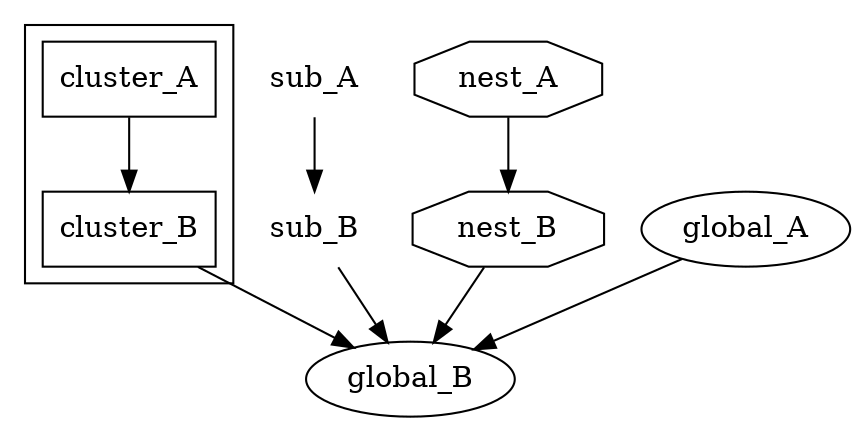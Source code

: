 digraph graph_name{
    // bgcolor="transparent";//背景透明
    // bgcolor="yellow";

    
    subgraph cluster_subgraph_name{//聚集子图
        node[shape=box];
        cluster_A -> cluster_B;
    }
    
    subgraph subgraph_name{//子图
        node[shape=none];
        sub_A -> sub_B;
    }
    
    {//匿名子图
        node[shape=octagon];
        nest_A -> nest_B;
    }
    
    global_A -> global_B;
    
    cluster_B -> global_B;
    sub_B -> global_B;
    nest_B -> global_B;
}